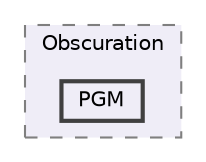 digraph "C:/Users/Katia/Documents/GitHub/code_base_obscuration/main/Obscuration/PGM"
{
 // LATEX_PDF_SIZE
  bgcolor="transparent";
  edge [fontname=Helvetica,fontsize=10,labelfontname=Helvetica,labelfontsize=10];
  node [fontname=Helvetica,fontsize=10,shape=box,height=0.2,width=0.4];
  compound=true
  subgraph clusterdir_52ee2d411642ed27a32dc8ed1eb79840 {
    graph [ bgcolor="#efedf7", pencolor="grey50", label="Obscuration", fontname=Helvetica,fontsize=10 style="filled,dashed", URL="dir_52ee2d411642ed27a32dc8ed1eb79840.html",tooltip=""]
  dir_c1ece0ae01f3aa1b43a0703a4a4e401d [label="PGM", fillcolor="#efedf7", color="grey25", style="filled,bold", URL="dir_c1ece0ae01f3aa1b43a0703a4a4e401d.html",tooltip=""];
  }
}
